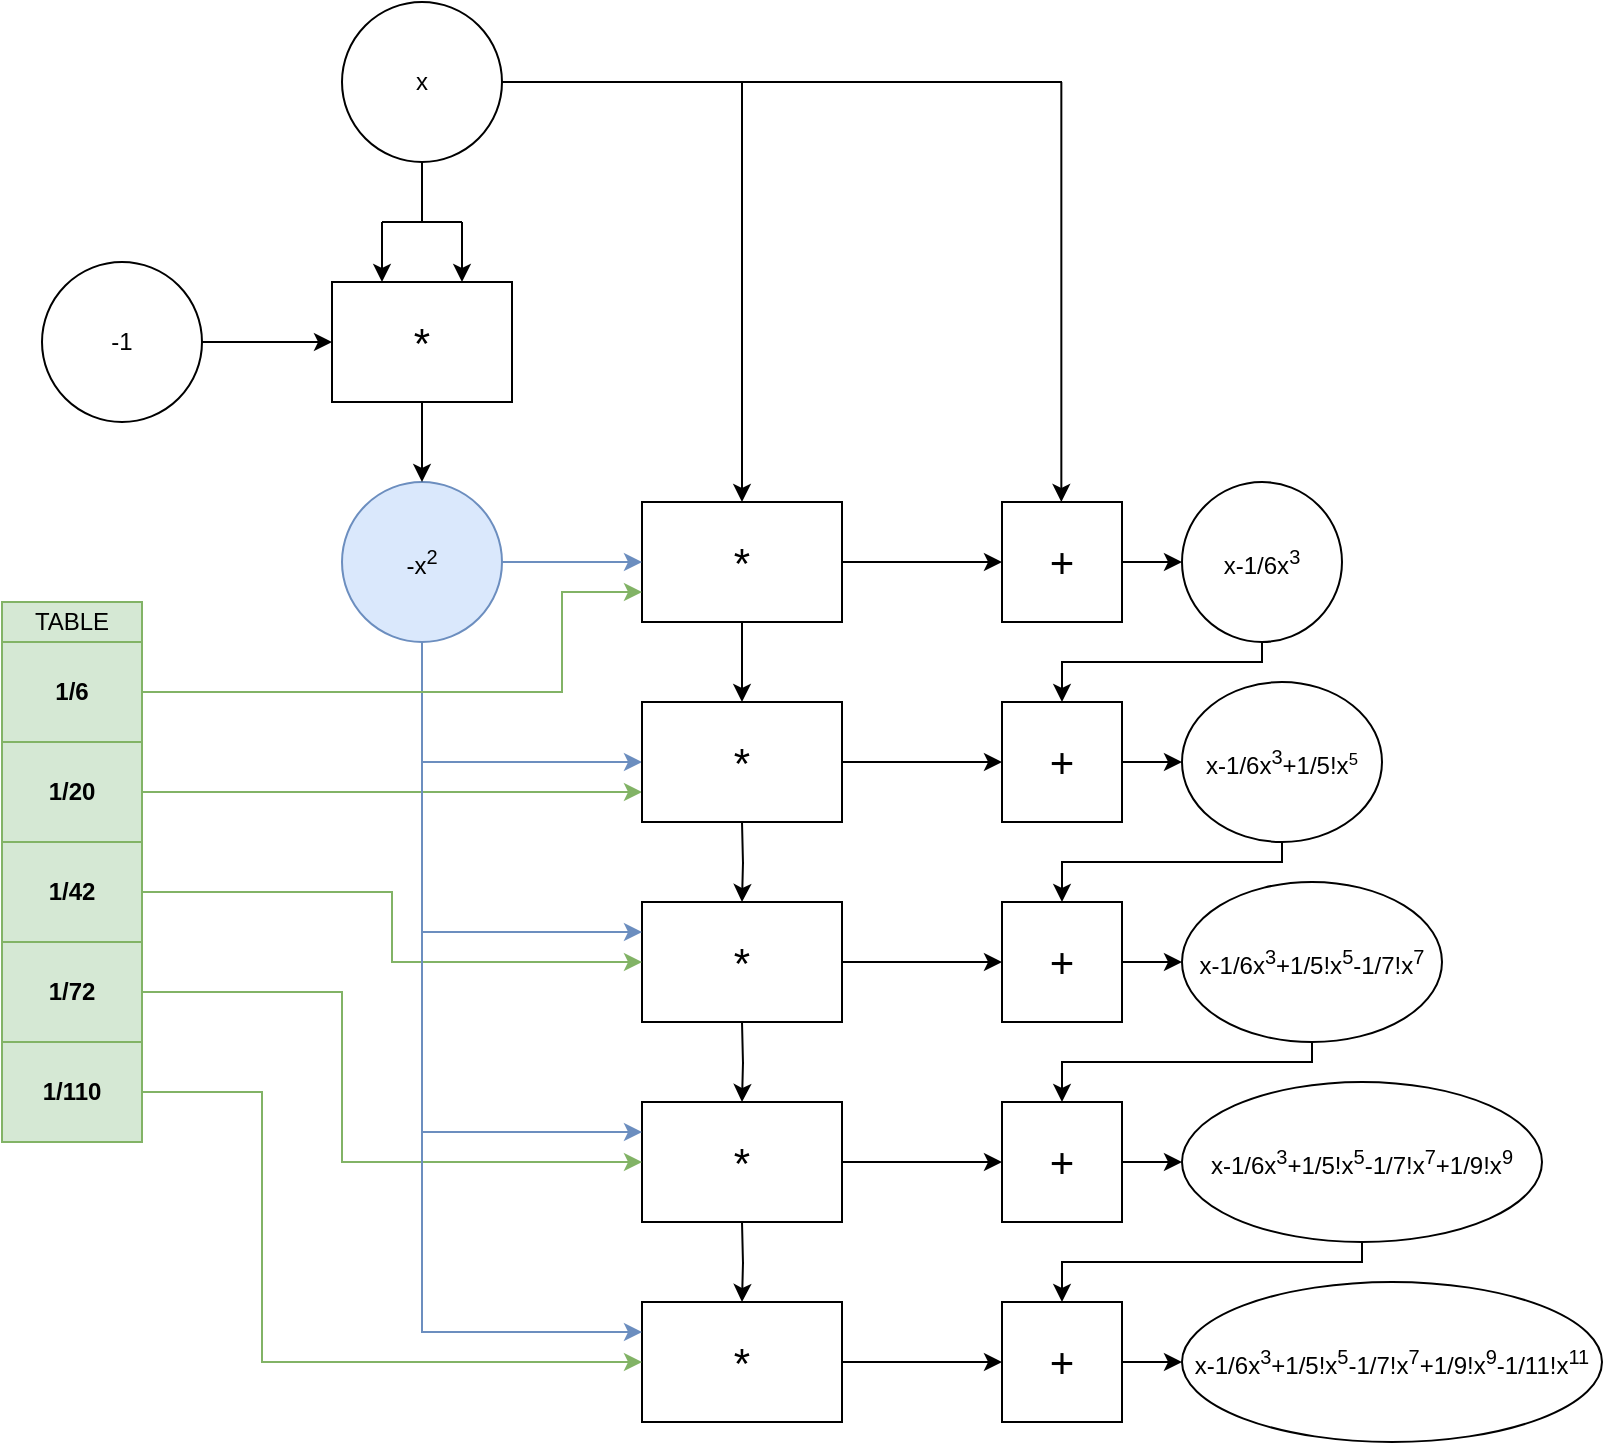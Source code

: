 <mxfile version="24.4.14" type="google" pages="3">
  <diagram name="Strona-1" id="ZncnljDdlJAdkwzrxcJS">
    <mxGraphModel dx="1275" dy="791" grid="1" gridSize="10" guides="1" tooltips="1" connect="1" arrows="1" fold="1" page="1" pageScale="1" pageWidth="827" pageHeight="1169" math="0" shadow="0">
      <root>
        <mxCell id="0" />
        <mxCell id="1" parent="0" />
        <mxCell id="XFhBDgsjlJ3NO26xmX1q-1" value="x" style="ellipse;whiteSpace=wrap;html=1;aspect=fixed;" vertex="1" parent="1">
          <mxGeometry x="200" y="80" width="80" height="80" as="geometry" />
        </mxCell>
        <mxCell id="XFhBDgsjlJ3NO26xmX1q-2" value="&lt;font style=&quot;font-size: 21px;&quot;&gt;*&lt;/font&gt;" style="rounded=0;whiteSpace=wrap;html=1;" vertex="1" parent="1">
          <mxGeometry x="195" y="220" width="90" height="60" as="geometry" />
        </mxCell>
        <mxCell id="XFhBDgsjlJ3NO26xmX1q-3" value="" style="endArrow=none;html=1;rounded=0;" edge="1" parent="1">
          <mxGeometry width="50" height="50" relative="1" as="geometry">
            <mxPoint x="240" y="190" as="sourcePoint" />
            <mxPoint x="240" y="160" as="targetPoint" />
          </mxGeometry>
        </mxCell>
        <mxCell id="XFhBDgsjlJ3NO26xmX1q-4" value="" style="endArrow=none;html=1;rounded=0;" edge="1" parent="1">
          <mxGeometry width="50" height="50" relative="1" as="geometry">
            <mxPoint x="220" y="190" as="sourcePoint" />
            <mxPoint x="260" y="190" as="targetPoint" />
          </mxGeometry>
        </mxCell>
        <mxCell id="XFhBDgsjlJ3NO26xmX1q-11" value="-x&lt;sup&gt;2&lt;/sup&gt;" style="ellipse;whiteSpace=wrap;html=1;aspect=fixed;fillColor=#dae8fc;strokeColor=#6c8ebf;" vertex="1" parent="1">
          <mxGeometry x="200" y="320" width="80" height="80" as="geometry" />
        </mxCell>
        <mxCell id="XFhBDgsjlJ3NO26xmX1q-12" value="-1" style="ellipse;whiteSpace=wrap;html=1;aspect=fixed;" vertex="1" parent="1">
          <mxGeometry x="50" y="210" width="80" height="80" as="geometry" />
        </mxCell>
        <mxCell id="XFhBDgsjlJ3NO26xmX1q-14" value="" style="endArrow=none;html=1;rounded=0;" edge="1" parent="1">
          <mxGeometry width="50" height="50" relative="1" as="geometry">
            <mxPoint x="280" y="120" as="sourcePoint" />
            <mxPoint x="400" y="120" as="targetPoint" />
          </mxGeometry>
        </mxCell>
        <mxCell id="XFhBDgsjlJ3NO26xmX1q-44" value="" style="edgeStyle=orthogonalEdgeStyle;rounded=0;orthogonalLoop=1;jettySize=auto;html=1;" edge="1" parent="1" source="XFhBDgsjlJ3NO26xmX1q-16">
          <mxGeometry relative="1" as="geometry">
            <mxPoint x="400" y="430" as="targetPoint" />
          </mxGeometry>
        </mxCell>
        <mxCell id="XFhBDgsjlJ3NO26xmX1q-16" value="&lt;font style=&quot;font-size: 21px;&quot;&gt;*&lt;/font&gt;" style="rounded=0;whiteSpace=wrap;html=1;" vertex="1" parent="1">
          <mxGeometry x="350" y="330" width="100" height="60" as="geometry" />
        </mxCell>
        <mxCell id="XFhBDgsjlJ3NO26xmX1q-19" value="&lt;font style=&quot;font-size: 21px;&quot;&gt;+&lt;/font&gt;" style="rounded=0;whiteSpace=wrap;html=1;" vertex="1" parent="1">
          <mxGeometry x="530" y="330" width="60" height="60" as="geometry" />
        </mxCell>
        <mxCell id="XFhBDgsjlJ3NO26xmX1q-21" value="" style="endArrow=none;html=1;rounded=0;" edge="1" parent="1">
          <mxGeometry width="50" height="50" relative="1" as="geometry">
            <mxPoint x="400" y="120" as="sourcePoint" />
            <mxPoint x="560" y="120" as="targetPoint" />
          </mxGeometry>
        </mxCell>
        <mxCell id="XFhBDgsjlJ3NO26xmX1q-42" value="" style="edgeStyle=orthogonalEdgeStyle;rounded=0;orthogonalLoop=1;jettySize=auto;html=1;" edge="1" parent="1" source="XFhBDgsjlJ3NO26xmX1q-23" target="XFhBDgsjlJ3NO26xmX1q-40">
          <mxGeometry relative="1" as="geometry">
            <Array as="points">
              <mxPoint x="660" y="410" />
              <mxPoint x="560" y="410" />
            </Array>
          </mxGeometry>
        </mxCell>
        <mxCell id="XFhBDgsjlJ3NO26xmX1q-23" value="x-1/6x&lt;sup&gt;3&lt;/sup&gt;" style="ellipse;whiteSpace=wrap;html=1;aspect=fixed;" vertex="1" parent="1">
          <mxGeometry x="620" y="320" width="80" height="80" as="geometry" />
        </mxCell>
        <mxCell id="XFhBDgsjlJ3NO26xmX1q-26" value="" style="endArrow=classic;html=1;rounded=0;exitX=1;exitY=0.5;exitDx=0;exitDy=0;entryX=0;entryY=0.5;entryDx=0;entryDy=0;" edge="1" parent="1" source="XFhBDgsjlJ3NO26xmX1q-19" target="XFhBDgsjlJ3NO26xmX1q-23">
          <mxGeometry width="50" height="50" relative="1" as="geometry">
            <mxPoint x="620" y="560" as="sourcePoint" />
            <mxPoint x="670" y="510" as="targetPoint" />
          </mxGeometry>
        </mxCell>
        <mxCell id="XFhBDgsjlJ3NO26xmX1q-28" value="" style="endArrow=classic;html=1;rounded=0;exitX=1;exitY=0.5;exitDx=0;exitDy=0;entryX=0;entryY=0.5;entryDx=0;entryDy=0;" edge="1" parent="1" source="XFhBDgsjlJ3NO26xmX1q-16" target="XFhBDgsjlJ3NO26xmX1q-19">
          <mxGeometry width="50" height="50" relative="1" as="geometry">
            <mxPoint x="460" y="370" as="sourcePoint" />
            <mxPoint x="490" y="370" as="targetPoint" />
          </mxGeometry>
        </mxCell>
        <mxCell id="XFhBDgsjlJ3NO26xmX1q-29" value="" style="endArrow=classic;html=1;rounded=0;exitX=1;exitY=0.5;exitDx=0;exitDy=0;entryX=0;entryY=0.5;entryDx=0;entryDy=0;fillColor=#dae8fc;strokeColor=#6c8ebf;" edge="1" parent="1" source="XFhBDgsjlJ3NO26xmX1q-11" target="XFhBDgsjlJ3NO26xmX1q-16">
          <mxGeometry width="50" height="50" relative="1" as="geometry">
            <mxPoint x="270" y="400" as="sourcePoint" />
            <mxPoint x="350" y="400" as="targetPoint" />
          </mxGeometry>
        </mxCell>
        <mxCell id="XFhBDgsjlJ3NO26xmX1q-30" value="" style="endArrow=classic;html=1;rounded=0;exitX=0.5;exitY=1;exitDx=0;exitDy=0;entryX=0.5;entryY=0;entryDx=0;entryDy=0;" edge="1" parent="1" source="XFhBDgsjlJ3NO26xmX1q-2" target="XFhBDgsjlJ3NO26xmX1q-11">
          <mxGeometry width="50" height="50" relative="1" as="geometry">
            <mxPoint x="470" y="380" as="sourcePoint" />
            <mxPoint x="550" y="380" as="targetPoint" />
          </mxGeometry>
        </mxCell>
        <mxCell id="XFhBDgsjlJ3NO26xmX1q-31" value="" style="endArrow=classic;html=1;rounded=0;exitX=1;exitY=0.5;exitDx=0;exitDy=0;entryX=0;entryY=0.5;entryDx=0;entryDy=0;" edge="1" parent="1" source="XFhBDgsjlJ3NO26xmX1q-12" target="XFhBDgsjlJ3NO26xmX1q-2">
          <mxGeometry width="50" height="50" relative="1" as="geometry">
            <mxPoint x="130" y="310" as="sourcePoint" />
            <mxPoint x="190" y="310.33" as="targetPoint" />
          </mxGeometry>
        </mxCell>
        <mxCell id="XFhBDgsjlJ3NO26xmX1q-34" value="" style="endArrow=classic;html=1;rounded=0;entryX=0.5;entryY=0;entryDx=0;entryDy=0;" edge="1" parent="1" target="XFhBDgsjlJ3NO26xmX1q-16">
          <mxGeometry width="50" height="50" relative="1" as="geometry">
            <mxPoint x="400" y="120" as="sourcePoint" />
            <mxPoint x="440" y="210" as="targetPoint" />
          </mxGeometry>
        </mxCell>
        <mxCell id="XFhBDgsjlJ3NO26xmX1q-35" value="" style="endArrow=classic;html=1;rounded=0;entryX=0.5;entryY=0;entryDx=0;entryDy=0;" edge="1" parent="1">
          <mxGeometry width="50" height="50" relative="1" as="geometry">
            <mxPoint x="559.67" y="120" as="sourcePoint" />
            <mxPoint x="559.67" y="330" as="targetPoint" />
          </mxGeometry>
        </mxCell>
        <mxCell id="XFhBDgsjlJ3NO26xmX1q-38" value="" style="endArrow=classic;html=1;rounded=0;entryX=0.75;entryY=0;entryDx=0;entryDy=0;" edge="1" parent="1">
          <mxGeometry width="50" height="50" relative="1" as="geometry">
            <mxPoint x="220" y="190" as="sourcePoint" />
            <mxPoint x="220" y="220" as="targetPoint" />
          </mxGeometry>
        </mxCell>
        <mxCell id="XFhBDgsjlJ3NO26xmX1q-39" value="" style="endArrow=classic;html=1;rounded=0;entryX=0.75;entryY=0;entryDx=0;entryDy=0;" edge="1" parent="1">
          <mxGeometry width="50" height="50" relative="1" as="geometry">
            <mxPoint x="260" y="190" as="sourcePoint" />
            <mxPoint x="260" y="220" as="targetPoint" />
          </mxGeometry>
        </mxCell>
        <mxCell id="XFhBDgsjlJ3NO26xmX1q-51" value="" style="edgeStyle=orthogonalEdgeStyle;rounded=0;orthogonalLoop=1;jettySize=auto;html=1;" edge="1" parent="1" source="XFhBDgsjlJ3NO26xmX1q-40" target="XFhBDgsjlJ3NO26xmX1q-50">
          <mxGeometry relative="1" as="geometry" />
        </mxCell>
        <mxCell id="XFhBDgsjlJ3NO26xmX1q-40" value="&lt;font style=&quot;font-size: 21px;&quot;&gt;+&lt;/font&gt;" style="rounded=0;whiteSpace=wrap;html=1;" vertex="1" parent="1">
          <mxGeometry x="530" y="430" width="60" height="60" as="geometry" />
        </mxCell>
        <mxCell id="XFhBDgsjlJ3NO26xmX1q-46" value="" style="endArrow=classic;html=1;rounded=0;entryX=0;entryY=0.5;entryDx=0;entryDy=0;exitX=0.5;exitY=1;exitDx=0;exitDy=0;fillColor=#dae8fc;strokeColor=#6c8ebf;" edge="1" parent="1" source="XFhBDgsjlJ3NO26xmX1q-11">
          <mxGeometry width="50" height="50" relative="1" as="geometry">
            <mxPoint x="190" y="460" as="sourcePoint" />
            <mxPoint x="350" y="460" as="targetPoint" />
            <Array as="points">
              <mxPoint x="240" y="460" />
            </Array>
          </mxGeometry>
        </mxCell>
        <mxCell id="XFhBDgsjlJ3NO26xmX1q-47" value="" style="endArrow=classic;html=1;rounded=0;entryX=0;entryY=0.75;entryDx=0;entryDy=0;fillColor=#d5e8d4;strokeColor=#82b366;exitX=1;exitY=0.5;exitDx=0;exitDy=0;" edge="1" parent="1" source="XFhBDgsjlJ3NO26xmX1q-88">
          <mxGeometry width="50" height="50" relative="1" as="geometry">
            <mxPoint x="100" y="475" as="sourcePoint" />
            <mxPoint x="350" y="475" as="targetPoint" />
          </mxGeometry>
        </mxCell>
        <mxCell id="XFhBDgsjlJ3NO26xmX1q-49" value="" style="edgeStyle=orthogonalEdgeStyle;rounded=0;orthogonalLoop=1;jettySize=auto;html=1;" edge="1" parent="1" source="XFhBDgsjlJ3NO26xmX1q-48" target="XFhBDgsjlJ3NO26xmX1q-40">
          <mxGeometry relative="1" as="geometry" />
        </mxCell>
        <mxCell id="XFhBDgsjlJ3NO26xmX1q-48" value="&lt;font style=&quot;font-size: 21px;&quot;&gt;*&lt;/font&gt;" style="rounded=0;whiteSpace=wrap;html=1;" vertex="1" parent="1">
          <mxGeometry x="350" y="430" width="100" height="60" as="geometry" />
        </mxCell>
        <mxCell id="XFhBDgsjlJ3NO26xmX1q-50" value="x-1/6x&lt;sup&gt;3&lt;/sup&gt;+1/5!x&lt;span style=&quot;font-size: 10px;&quot;&gt;&lt;sup&gt;5&lt;/sup&gt;&lt;/span&gt;" style="ellipse;whiteSpace=wrap;html=1;rounded=0;" vertex="1" parent="1">
          <mxGeometry x="620" y="420" width="100" height="80" as="geometry" />
        </mxCell>
        <mxCell id="XFhBDgsjlJ3NO26xmX1q-52" value="" style="edgeStyle=orthogonalEdgeStyle;rounded=0;orthogonalLoop=1;jettySize=auto;html=1;" edge="1" parent="1">
          <mxGeometry relative="1" as="geometry">
            <mxPoint x="400" y="490" as="sourcePoint" />
            <mxPoint x="400" y="530" as="targetPoint" />
          </mxGeometry>
        </mxCell>
        <mxCell id="XFhBDgsjlJ3NO26xmX1q-53" value="" style="edgeStyle=orthogonalEdgeStyle;rounded=0;orthogonalLoop=1;jettySize=auto;html=1;exitX=0.5;exitY=1;exitDx=0;exitDy=0;" edge="1" parent="1" target="XFhBDgsjlJ3NO26xmX1q-55" source="XFhBDgsjlJ3NO26xmX1q-50">
          <mxGeometry relative="1" as="geometry">
            <mxPoint x="660" y="500" as="sourcePoint" />
            <Array as="points">
              <mxPoint x="670" y="510" />
              <mxPoint x="560" y="510" />
            </Array>
          </mxGeometry>
        </mxCell>
        <mxCell id="XFhBDgsjlJ3NO26xmX1q-54" value="" style="edgeStyle=orthogonalEdgeStyle;rounded=0;orthogonalLoop=1;jettySize=auto;html=1;" edge="1" parent="1" source="XFhBDgsjlJ3NO26xmX1q-55" target="XFhBDgsjlJ3NO26xmX1q-58">
          <mxGeometry relative="1" as="geometry" />
        </mxCell>
        <mxCell id="XFhBDgsjlJ3NO26xmX1q-55" value="&lt;font style=&quot;font-size: 21px;&quot;&gt;+&lt;/font&gt;" style="rounded=0;whiteSpace=wrap;html=1;" vertex="1" parent="1">
          <mxGeometry x="530" y="530" width="60" height="60" as="geometry" />
        </mxCell>
        <mxCell id="XFhBDgsjlJ3NO26xmX1q-56" value="" style="edgeStyle=orthogonalEdgeStyle;rounded=0;orthogonalLoop=1;jettySize=auto;html=1;" edge="1" parent="1" source="XFhBDgsjlJ3NO26xmX1q-57" target="XFhBDgsjlJ3NO26xmX1q-55">
          <mxGeometry relative="1" as="geometry" />
        </mxCell>
        <mxCell id="XFhBDgsjlJ3NO26xmX1q-57" value="&lt;font style=&quot;font-size: 21px;&quot;&gt;*&lt;/font&gt;" style="rounded=0;whiteSpace=wrap;html=1;" vertex="1" parent="1">
          <mxGeometry x="350" y="530" width="100" height="60" as="geometry" />
        </mxCell>
        <mxCell id="XFhBDgsjlJ3NO26xmX1q-58" value="x-1/6x&lt;sup&gt;3&lt;/sup&gt;+1/5!x&lt;sup&gt;5&lt;/sup&gt;-1/7!x&lt;sup&gt;7&lt;/sup&gt;" style="ellipse;whiteSpace=wrap;html=1;rounded=0;" vertex="1" parent="1">
          <mxGeometry x="620" y="520" width="130" height="80" as="geometry" />
        </mxCell>
        <mxCell id="XFhBDgsjlJ3NO26xmX1q-59" value="" style="edgeStyle=orthogonalEdgeStyle;rounded=0;orthogonalLoop=1;jettySize=auto;html=1;" edge="1" parent="1">
          <mxGeometry relative="1" as="geometry">
            <mxPoint x="400" y="590" as="sourcePoint" />
            <mxPoint x="400" y="630" as="targetPoint" />
          </mxGeometry>
        </mxCell>
        <mxCell id="XFhBDgsjlJ3NO26xmX1q-60" value="" style="edgeStyle=orthogonalEdgeStyle;rounded=0;orthogonalLoop=1;jettySize=auto;html=1;exitX=0.5;exitY=1;exitDx=0;exitDy=0;" edge="1" parent="1" target="XFhBDgsjlJ3NO26xmX1q-62" source="XFhBDgsjlJ3NO26xmX1q-58">
          <mxGeometry relative="1" as="geometry">
            <mxPoint x="660" y="600" as="sourcePoint" />
            <Array as="points">
              <mxPoint x="685" y="610" />
              <mxPoint x="560" y="610" />
            </Array>
          </mxGeometry>
        </mxCell>
        <mxCell id="XFhBDgsjlJ3NO26xmX1q-61" value="" style="edgeStyle=orthogonalEdgeStyle;rounded=0;orthogonalLoop=1;jettySize=auto;html=1;" edge="1" parent="1" source="XFhBDgsjlJ3NO26xmX1q-62" target="XFhBDgsjlJ3NO26xmX1q-65">
          <mxGeometry relative="1" as="geometry" />
        </mxCell>
        <mxCell id="XFhBDgsjlJ3NO26xmX1q-62" value="&lt;font style=&quot;font-size: 21px;&quot;&gt;+&lt;/font&gt;" style="rounded=0;whiteSpace=wrap;html=1;" vertex="1" parent="1">
          <mxGeometry x="530" y="630" width="60" height="60" as="geometry" />
        </mxCell>
        <mxCell id="XFhBDgsjlJ3NO26xmX1q-63" value="" style="edgeStyle=orthogonalEdgeStyle;rounded=0;orthogonalLoop=1;jettySize=auto;html=1;" edge="1" parent="1" source="XFhBDgsjlJ3NO26xmX1q-64" target="XFhBDgsjlJ3NO26xmX1q-62">
          <mxGeometry relative="1" as="geometry" />
        </mxCell>
        <mxCell id="XFhBDgsjlJ3NO26xmX1q-64" value="&lt;font style=&quot;font-size: 21px;&quot;&gt;*&lt;/font&gt;" style="rounded=0;whiteSpace=wrap;html=1;" vertex="1" parent="1">
          <mxGeometry x="350" y="630" width="100" height="60" as="geometry" />
        </mxCell>
        <mxCell id="XFhBDgsjlJ3NO26xmX1q-65" value="x-1/6x&lt;sup&gt;3&lt;/sup&gt;+1/5!x&lt;sup&gt;5&lt;/sup&gt;-1/7!x&lt;sup&gt;7&lt;/sup&gt;+1/9!x&lt;sup&gt;9&lt;/sup&gt;" style="ellipse;whiteSpace=wrap;html=1;rounded=0;" vertex="1" parent="1">
          <mxGeometry x="620" y="620" width="180" height="80" as="geometry" />
        </mxCell>
        <mxCell id="XFhBDgsjlJ3NO26xmX1q-71" value="&lt;b&gt;1/72&lt;/b&gt;" style="rounded=0;whiteSpace=wrap;html=1;fillColor=#d5e8d4;strokeColor=#82b366;" vertex="1" parent="1">
          <mxGeometry x="30" y="550" width="70" height="50" as="geometry" />
        </mxCell>
        <mxCell id="XFhBDgsjlJ3NO26xmX1q-72" value="" style="endArrow=classic;html=1;rounded=0;exitX=1;exitY=0.5;exitDx=0;exitDy=0;entryX=0;entryY=0.5;entryDx=0;entryDy=0;edgeStyle=orthogonalEdgeStyle;fillColor=#d5e8d4;strokeColor=#82b366;" edge="1" parent="1" source="XFhBDgsjlJ3NO26xmX1q-87" target="XFhBDgsjlJ3NO26xmX1q-57">
          <mxGeometry width="50" height="50" relative="1" as="geometry">
            <mxPoint x="100" y="529.2" as="sourcePoint" />
            <mxPoint x="350" y="529.2" as="targetPoint" />
          </mxGeometry>
        </mxCell>
        <mxCell id="XFhBDgsjlJ3NO26xmX1q-73" value="" style="endArrow=classic;html=1;rounded=0;exitX=1;exitY=0.5;exitDx=0;exitDy=0;entryX=0;entryY=0.5;entryDx=0;entryDy=0;edgeStyle=orthogonalEdgeStyle;fillColor=#d5e8d4;strokeColor=#82b366;" edge="1" parent="1" source="XFhBDgsjlJ3NO26xmX1q-71" target="XFhBDgsjlJ3NO26xmX1q-64">
          <mxGeometry width="50" height="50" relative="1" as="geometry">
            <mxPoint x="110" y="539.2" as="sourcePoint" />
            <mxPoint x="360" y="570" as="targetPoint" />
            <Array as="points">
              <mxPoint x="200" y="575" />
              <mxPoint x="200" y="660" />
            </Array>
          </mxGeometry>
        </mxCell>
        <mxCell id="XFhBDgsjlJ3NO26xmX1q-74" value="" style="endArrow=classic;html=1;rounded=0;entryX=0;entryY=0.25;entryDx=0;entryDy=0;fillColor=#dae8fc;strokeColor=#6c8ebf;" edge="1" parent="1" target="XFhBDgsjlJ3NO26xmX1q-57">
          <mxGeometry width="50" height="50" relative="1" as="geometry">
            <mxPoint x="240" y="460" as="sourcePoint" />
            <mxPoint x="350" y="520" as="targetPoint" />
            <Array as="points">
              <mxPoint x="240" y="545" />
            </Array>
          </mxGeometry>
        </mxCell>
        <mxCell id="XFhBDgsjlJ3NO26xmX1q-75" value="" style="endArrow=classic;html=1;rounded=0;entryX=0;entryY=0.25;entryDx=0;entryDy=0;fillColor=#dae8fc;strokeColor=#6c8ebf;" edge="1" parent="1" target="XFhBDgsjlJ3NO26xmX1q-64">
          <mxGeometry width="50" height="50" relative="1" as="geometry">
            <mxPoint x="240" y="540" as="sourcePoint" />
            <mxPoint x="350" y="635" as="targetPoint" />
            <Array as="points">
              <mxPoint x="240" y="645" />
            </Array>
          </mxGeometry>
        </mxCell>
        <mxCell id="XFhBDgsjlJ3NO26xmX1q-77" value="" style="edgeStyle=orthogonalEdgeStyle;rounded=0;orthogonalLoop=1;jettySize=auto;html=1;" edge="1" parent="1">
          <mxGeometry relative="1" as="geometry">
            <mxPoint x="400" y="690" as="sourcePoint" />
            <mxPoint x="400" y="730" as="targetPoint" />
          </mxGeometry>
        </mxCell>
        <mxCell id="XFhBDgsjlJ3NO26xmX1q-78" value="" style="edgeStyle=orthogonalEdgeStyle;rounded=0;orthogonalLoop=1;jettySize=auto;html=1;exitX=0.5;exitY=1;exitDx=0;exitDy=0;" edge="1" parent="1" target="XFhBDgsjlJ3NO26xmX1q-80" source="XFhBDgsjlJ3NO26xmX1q-65">
          <mxGeometry relative="1" as="geometry">
            <mxPoint x="685" y="700" as="sourcePoint" />
            <Array as="points">
              <mxPoint x="710" y="710" />
              <mxPoint x="560" y="710" />
            </Array>
          </mxGeometry>
        </mxCell>
        <mxCell id="XFhBDgsjlJ3NO26xmX1q-79" value="" style="edgeStyle=orthogonalEdgeStyle;rounded=0;orthogonalLoop=1;jettySize=auto;html=1;" edge="1" parent="1" source="XFhBDgsjlJ3NO26xmX1q-80" target="XFhBDgsjlJ3NO26xmX1q-83">
          <mxGeometry relative="1" as="geometry" />
        </mxCell>
        <mxCell id="XFhBDgsjlJ3NO26xmX1q-80" value="&lt;font style=&quot;font-size: 21px;&quot;&gt;+&lt;/font&gt;" style="rounded=0;whiteSpace=wrap;html=1;" vertex="1" parent="1">
          <mxGeometry x="530" y="730" width="60" height="60" as="geometry" />
        </mxCell>
        <mxCell id="XFhBDgsjlJ3NO26xmX1q-81" value="" style="edgeStyle=orthogonalEdgeStyle;rounded=0;orthogonalLoop=1;jettySize=auto;html=1;" edge="1" parent="1" source="XFhBDgsjlJ3NO26xmX1q-82" target="XFhBDgsjlJ3NO26xmX1q-80">
          <mxGeometry relative="1" as="geometry" />
        </mxCell>
        <mxCell id="XFhBDgsjlJ3NO26xmX1q-82" value="&lt;font style=&quot;font-size: 21px;&quot;&gt;*&lt;/font&gt;" style="rounded=0;whiteSpace=wrap;html=1;" vertex="1" parent="1">
          <mxGeometry x="350" y="730" width="100" height="60" as="geometry" />
        </mxCell>
        <mxCell id="XFhBDgsjlJ3NO26xmX1q-83" value="x-1/6x&lt;sup&gt;3&lt;/sup&gt;+1/5!x&lt;sup&gt;5&lt;/sup&gt;-1/7!x&lt;sup&gt;7&lt;/sup&gt;+1/9!x&lt;sup&gt;9&lt;/sup&gt;-1/11!x&lt;sup&gt;11&lt;/sup&gt;" style="ellipse;whiteSpace=wrap;html=1;rounded=0;" vertex="1" parent="1">
          <mxGeometry x="620" y="720" width="210" height="80" as="geometry" />
        </mxCell>
        <mxCell id="XFhBDgsjlJ3NO26xmX1q-84" value="&lt;b&gt;1/110&lt;/b&gt;" style="rounded=0;whiteSpace=wrap;html=1;fillColor=#d5e8d4;strokeColor=#82b366;" vertex="1" parent="1">
          <mxGeometry x="30" y="600" width="70" height="50" as="geometry" />
        </mxCell>
        <mxCell id="XFhBDgsjlJ3NO26xmX1q-85" value="" style="endArrow=classic;html=1;rounded=0;exitX=1;exitY=0.5;exitDx=0;exitDy=0;entryX=0;entryY=0.5;entryDx=0;entryDy=0;edgeStyle=orthogonalEdgeStyle;fillColor=#d5e8d4;strokeColor=#82b366;" edge="1" parent="1" source="XFhBDgsjlJ3NO26xmX1q-84" target="XFhBDgsjlJ3NO26xmX1q-82">
          <mxGeometry width="50" height="50" relative="1" as="geometry">
            <mxPoint x="80" y="700" as="sourcePoint" />
            <mxPoint x="330" y="785" as="targetPoint" />
            <Array as="points">
              <mxPoint x="160" y="625" />
              <mxPoint x="160" y="760" />
            </Array>
          </mxGeometry>
        </mxCell>
        <mxCell id="XFhBDgsjlJ3NO26xmX1q-86" value="" style="endArrow=classic;html=1;rounded=0;entryX=0;entryY=0.25;entryDx=0;entryDy=0;fillColor=#dae8fc;strokeColor=#6c8ebf;" edge="1" parent="1">
          <mxGeometry width="50" height="50" relative="1" as="geometry">
            <mxPoint x="240" y="640" as="sourcePoint" />
            <mxPoint x="350" y="745" as="targetPoint" />
            <Array as="points">
              <mxPoint x="240" y="745" />
            </Array>
          </mxGeometry>
        </mxCell>
        <mxCell id="XFhBDgsjlJ3NO26xmX1q-87" value="&lt;b&gt;1/42&lt;/b&gt;" style="rounded=0;whiteSpace=wrap;html=1;fillColor=#d5e8d4;strokeColor=#82b366;" vertex="1" parent="1">
          <mxGeometry x="30" y="500" width="70" height="50" as="geometry" />
        </mxCell>
        <mxCell id="XFhBDgsjlJ3NO26xmX1q-88" value="&lt;b&gt;1/20&lt;/b&gt;" style="rounded=0;whiteSpace=wrap;html=1;fillColor=#d5e8d4;strokeColor=#82b366;" vertex="1" parent="1">
          <mxGeometry x="30" y="450" width="70" height="50" as="geometry" />
        </mxCell>
        <mxCell id="XFhBDgsjlJ3NO26xmX1q-89" value="&lt;b&gt;1/6&lt;/b&gt;" style="rounded=0;whiteSpace=wrap;html=1;fillColor=#d5e8d4;strokeColor=#82b366;" vertex="1" parent="1">
          <mxGeometry x="30" y="400" width="70" height="50" as="geometry" />
        </mxCell>
        <mxCell id="XFhBDgsjlJ3NO26xmX1q-90" value="" style="endArrow=classic;html=1;rounded=0;entryX=0;entryY=0.75;entryDx=0;entryDy=0;fillColor=#d5e8d4;strokeColor=#82b366;exitX=1;exitY=0.5;exitDx=0;exitDy=0;edgeStyle=orthogonalEdgeStyle;" edge="1" parent="1" source="XFhBDgsjlJ3NO26xmX1q-89" target="XFhBDgsjlJ3NO26xmX1q-16">
          <mxGeometry width="50" height="50" relative="1" as="geometry">
            <mxPoint x="120" y="424.6" as="sourcePoint" />
            <mxPoint x="370" y="424.6" as="targetPoint" />
            <Array as="points">
              <mxPoint x="310" y="425" />
              <mxPoint x="310" y="375" />
            </Array>
          </mxGeometry>
        </mxCell>
        <mxCell id="XFhBDgsjlJ3NO26xmX1q-91" value="TABLE" style="rounded=0;whiteSpace=wrap;html=1;fillColor=#d5e8d4;strokeColor=#82b366;" vertex="1" parent="1">
          <mxGeometry x="30" y="380" width="70" height="20" as="geometry" />
        </mxCell>
      </root>
    </mxGraphModel>
  </diagram>
  <diagram id="z6B7qFMwOghTB3cU15gu" name="Strona-2">
    <mxGraphModel grid="1" page="1" gridSize="10" guides="1" tooltips="1" connect="1" arrows="1" fold="1" pageScale="1" pageWidth="827" pageHeight="1169" math="0" shadow="0">
      <root>
        <mxCell id="0" />
        <mxCell id="1" parent="0" />
        <mxCell id="XQO4Lxqtbmd36iCzMYWZ-1" value="" style="rounded=1;whiteSpace=wrap;html=1;align=left;verticalAlign=top;" vertex="1" parent="1">
          <mxGeometry x="150" y="-180" width="120" height="60" as="geometry" />
        </mxCell>
        <mxCell id="XQO4Lxqtbmd36iCzMYWZ-2" value="Input:&lt;div&gt;x_in&lt;/div&gt;&lt;div&gt;start_in&lt;/div&gt;&lt;div&gt;Output:&lt;/div&gt;&lt;div&gt;sin_out&lt;/div&gt;&lt;div&gt;ready_out&lt;/div&gt;" style="text;html=1;align=center;verticalAlign=middle;resizable=0;points=[];autosize=1;strokeColor=none;fillColor=none;" vertex="1" parent="1">
          <mxGeometry x="470" y="-150" width="80" height="100" as="geometry" />
        </mxCell>
        <mxCell id="jLubO5BmqUqJMRkTLZZa-6" value="" style="edgeStyle=orthogonalEdgeStyle;rounded=0;orthogonalLoop=1;jettySize=auto;html=1;" edge="1" parent="1" source="XQO4Lxqtbmd36iCzMYWZ-4" target="jLubO5BmqUqJMRkTLZZa-5">
          <mxGeometry relative="1" as="geometry" />
        </mxCell>
        <mxCell id="XQO4Lxqtbmd36iCzMYWZ-4" value="(start_in==1) ?" style="rhombus;whiteSpace=wrap;html=1;" vertex="1" parent="1">
          <mxGeometry x="165" y="-80" width="90" height="90" as="geometry" />
        </mxCell>
        <mxCell id="XQO4Lxqtbmd36iCzMYWZ-5" value="" style="endArrow=classic;html=1;rounded=0;exitX=0.5;exitY=1;exitDx=0;exitDy=0;entryX=0.5;entryY=0;entryDx=0;entryDy=0;" edge="1" parent="1" source="XQO4Lxqtbmd36iCzMYWZ-1" target="XQO4Lxqtbmd36iCzMYWZ-4">
          <mxGeometry width="50" height="50" relative="1" as="geometry">
            <mxPoint x="290" y="-20" as="sourcePoint" />
            <mxPoint x="340" y="-70" as="targetPoint" />
          </mxGeometry>
        </mxCell>
        <mxCell id="jLubO5BmqUqJMRkTLZZa-19" value="" style="edgeStyle=orthogonalEdgeStyle;rounded=0;orthogonalLoop=1;jettySize=auto;html=1;" edge="1" parent="1" source="jLubO5BmqUqJMRkTLZZa-5" target="jLubO5BmqUqJMRkTLZZa-18">
          <mxGeometry relative="1" as="geometry" />
        </mxCell>
        <mxCell id="jLubO5BmqUqJMRkTLZZa-5" value="&lt;div&gt;&lt;br&gt;&lt;/div&gt;&lt;div&gt;x_base=x_in&lt;/div&gt;&lt;div&gt;sin=0&lt;/div&gt;&lt;div&gt;ready_out=0&lt;/div&gt;" style="rounded=1;whiteSpace=wrap;html=1;align=center;verticalAlign=top;" vertex="1" parent="1">
          <mxGeometry x="140" y="40" width="140" height="80" as="geometry" />
        </mxCell>
        <mxCell id="jLubO5BmqUqJMRkTLZZa-7" value="" style="endArrow=classic;html=1;rounded=0;exitX=1;exitY=0.5;exitDx=0;exitDy=0;edgeStyle=orthogonalEdgeStyle;entryX=1;entryY=0.5;entryDx=0;entryDy=0;" edge="1" parent="1" source="XQO4Lxqtbmd36iCzMYWZ-4" target="XQO4Lxqtbmd36iCzMYWZ-1">
          <mxGeometry width="50" height="50" relative="1" as="geometry">
            <mxPoint x="280" y="-37" as="sourcePoint" />
            <mxPoint x="330" y="-87" as="targetPoint" />
            <Array as="points">
              <mxPoint x="310" y="-35" />
              <mxPoint x="310" y="-150" />
            </Array>
          </mxGeometry>
        </mxCell>
        <mxCell id="jLubO5BmqUqJMRkTLZZa-9" value="false" style="edgeLabel;html=1;align=center;verticalAlign=middle;resizable=0;points=[];" vertex="1" connectable="0" parent="jLubO5BmqUqJMRkTLZZa-7">
          <mxGeometry x="-0.765" y="-2" relative="1" as="geometry">
            <mxPoint y="-17" as="offset" />
          </mxGeometry>
        </mxCell>
        <mxCell id="XQO4Lxqtbmd36iCzMYWZ-7" value="Variables:&lt;div&gt;&lt;br&gt;&lt;div&gt;sin&lt;/div&gt;&lt;div&gt;i - iteration&lt;/div&gt;&lt;div&gt;x_base&lt;/div&gt;&lt;div&gt;n_x_2&lt;/div&gt;&lt;div&gt;&lt;span style=&quot;background-color: initial;&quot;&gt;x_tmp&amp;nbsp;&lt;/span&gt;&lt;/div&gt;&lt;div&gt;i_table - table containing const&lt;/div&gt;&lt;div&gt;&lt;br&gt;&lt;/div&gt;&lt;/div&gt;" style="text;html=1;align=center;verticalAlign=middle;resizable=0;points=[];autosize=1;strokeColor=none;fillColor=none;" vertex="1" parent="1">
          <mxGeometry x="415" y="-20" width="190" height="140" as="geometry" />
        </mxCell>
        <mxCell id="jLubO5BmqUqJMRkTLZZa-10" value="true" style="text;html=1;align=center;verticalAlign=middle;resizable=0;points=[];autosize=1;strokeColor=none;fillColor=none;" vertex="1" parent="1">
          <mxGeometry x="210" width="40" height="30" as="geometry" />
        </mxCell>
        <mxCell id="jLubO5BmqUqJMRkTLZZa-11" value="S2" style="text;html=1;align=center;verticalAlign=middle;resizable=0;points=[];autosize=1;strokeColor=none;fillColor=none;" vertex="1" parent="1">
          <mxGeometry x="140" y="40" width="40" height="30" as="geometry" />
        </mxCell>
        <mxCell id="jLubO5BmqUqJMRkTLZZa-12" value="&lt;div&gt;&lt;br&gt;&lt;/div&gt;&lt;div&gt;&lt;br&gt;&lt;/div&gt;&lt;div&gt;sin = sin + i_table[i] * x_tmp&lt;br&gt;&lt;/div&gt;&lt;div&gt;x_tmp = x_tmp * n_x_2&lt;/div&gt;&lt;div&gt;&lt;span style=&quot;background-color: initial;&quot;&gt;i = i + 1&lt;/span&gt;&lt;br&gt;&lt;/div&gt;" style="rounded=1;whiteSpace=wrap;html=1;align=center;verticalAlign=top;" vertex="1" parent="1">
          <mxGeometry x="130" y="508" width="160" height="90" as="geometry" />
        </mxCell>
        <mxCell id="jLubO5BmqUqJMRkTLZZa-15" value="S1" style="text;html=1;align=center;verticalAlign=middle;resizable=0;points=[];autosize=1;strokeColor=none;fillColor=none;" vertex="1" parent="1">
          <mxGeometry x="150" y="-180" width="40" height="30" as="geometry" />
        </mxCell>
        <mxCell id="XztbxhhaW7gNw5rzOCJc-1" value="( i &amp;lt; 5 ) ?" style="rhombus;whiteSpace=wrap;html=1;" vertex="1" parent="1">
          <mxGeometry x="170" y="400" width="80" height="80" as="geometry" />
        </mxCell>
        <mxCell id="XztbxhhaW7gNw5rzOCJc-2" value="" style="rounded=1;whiteSpace=wrap;html=1;" vertex="1" parent="1">
          <mxGeometry x="140" y="340" width="140" height="40" as="geometry" />
        </mxCell>
        <mxCell id="XztbxhhaW7gNw5rzOCJc-5" value="" style="endArrow=classic;html=1;rounded=0;exitX=0.5;exitY=1;exitDx=0;exitDy=0;entryX=0.5;entryY=0;entryDx=0;entryDy=0;" edge="1" parent="1" source="XztbxhhaW7gNw5rzOCJc-2" target="XztbxhhaW7gNw5rzOCJc-1">
          <mxGeometry width="50" height="50" relative="1" as="geometry">
            <mxPoint x="220" y="328.5" as="sourcePoint" />
            <mxPoint x="220" y="360.5" as="targetPoint" />
            <Array as="points" />
          </mxGeometry>
        </mxCell>
        <mxCell id="XztbxhhaW7gNw5rzOCJc-7" value="" style="endArrow=classic;html=1;rounded=0;exitX=0.5;exitY=1;exitDx=0;exitDy=0;entryX=0.5;entryY=0;entryDx=0;entryDy=0;" edge="1" parent="1" source="XztbxhhaW7gNw5rzOCJc-1" target="jLubO5BmqUqJMRkTLZZa-12">
          <mxGeometry width="50" height="50" relative="1" as="geometry">
            <mxPoint x="370" y="558.5" as="sourcePoint" />
            <mxPoint x="420" y="508.5" as="targetPoint" />
          </mxGeometry>
        </mxCell>
        <mxCell id="XztbxhhaW7gNw5rzOCJc-8" value="" style="endArrow=classic;html=1;rounded=0;exitX=0.5;exitY=1;exitDx=0;exitDy=0;entryX=1;entryY=0.5;entryDx=0;entryDy=0;edgeStyle=orthogonalEdgeStyle;" edge="1" parent="1" source="jLubO5BmqUqJMRkTLZZa-12" target="XztbxhhaW7gNw5rzOCJc-2">
          <mxGeometry width="50" height="50" relative="1" as="geometry">
            <mxPoint x="350" y="570" as="sourcePoint" />
            <mxPoint x="400" y="520" as="targetPoint" />
            <Array as="points">
              <mxPoint x="210" y="620" />
              <mxPoint x="310" y="620" />
              <mxPoint x="310" y="360" />
            </Array>
          </mxGeometry>
        </mxCell>
        <mxCell id="jLubO5BmqUqJMRkTLZZa-27" value="" style="edgeStyle=orthogonalEdgeStyle;rounded=0;orthogonalLoop=1;jettySize=auto;html=1;" edge="1" parent="1" source="jLubO5BmqUqJMRkTLZZa-18" target="jLubO5BmqUqJMRkTLZZa-26">
          <mxGeometry relative="1" as="geometry" />
        </mxCell>
        <mxCell id="jLubO5BmqUqJMRkTLZZa-18" value="&lt;div&gt;&lt;br&gt;&lt;/div&gt;&lt;div&gt;n_x_2=-x_base*x_base&lt;/div&gt;&lt;div&gt;sin = x_base&lt;/div&gt;" style="whiteSpace=wrap;html=1;verticalAlign=top;rounded=1;" vertex="1" parent="1">
          <mxGeometry x="140" y="150" width="140" height="60" as="geometry" />
        </mxCell>
        <mxCell id="jLubO5BmqUqJMRkTLZZa-23" value="S3" style="text;html=1;align=center;verticalAlign=middle;resizable=0;points=[];autosize=1;strokeColor=none;fillColor=none;" vertex="1" parent="1">
          <mxGeometry x="140" y="150" width="40" height="30" as="geometry" />
        </mxCell>
        <mxCell id="jLubO5BmqUqJMRkTLZZa-28" value="" style="edgeStyle=orthogonalEdgeStyle;rounded=0;orthogonalLoop=1;jettySize=auto;html=1;" edge="1" parent="1" source="jLubO5BmqUqJMRkTLZZa-26" target="XztbxhhaW7gNw5rzOCJc-2">
          <mxGeometry relative="1" as="geometry" />
        </mxCell>
        <mxCell id="jLubO5BmqUqJMRkTLZZa-26" value="&lt;div&gt;&lt;br&gt;&lt;/div&gt;&lt;div&gt;i = 0&lt;/div&gt;&lt;div&gt;x_tmp = x_base * n_x_2&lt;/div&gt;" style="whiteSpace=wrap;html=1;verticalAlign=top;rounded=1;" vertex="1" parent="1">
          <mxGeometry x="140" y="250" width="140" height="60" as="geometry" />
        </mxCell>
        <mxCell id="jLubO5BmqUqJMRkTLZZa-29" value="S4" style="text;html=1;align=center;verticalAlign=middle;resizable=0;points=[];autosize=1;strokeColor=none;fillColor=none;" vertex="1" parent="1">
          <mxGeometry x="140" y="240" width="40" height="30" as="geometry" />
        </mxCell>
        <mxCell id="jLubO5BmqUqJMRkTLZZa-30" value="S5" style="text;html=1;align=center;verticalAlign=middle;resizable=0;points=[];autosize=1;strokeColor=none;fillColor=none;" vertex="1" parent="1">
          <mxGeometry x="140" y="340" width="40" height="30" as="geometry" />
        </mxCell>
        <mxCell id="jLubO5BmqUqJMRkTLZZa-31" value="S6" style="text;html=1;align=center;verticalAlign=middle;resizable=0;points=[];autosize=1;strokeColor=none;fillColor=none;" vertex="1" parent="1">
          <mxGeometry x="130" y="508" width="40" height="30" as="geometry" />
        </mxCell>
        <mxCell id="kfb9e4bHdwZEffZCiRUG-1" value="" style="endArrow=classic;html=1;rounded=0;exitX=0;exitY=0.5;exitDx=0;exitDy=0;entryX=0;entryY=0.5;entryDx=0;entryDy=0;edgeStyle=orthogonalEdgeStyle;" edge="1" parent="1" source="XztbxhhaW7gNw5rzOCJc-1" target="kfb9e4bHdwZEffZCiRUG-2">
          <mxGeometry width="50" height="50" relative="1" as="geometry">
            <mxPoint x="420" y="500" as="sourcePoint" />
            <mxPoint x="60" y="680" as="targetPoint" />
            <Array as="points">
              <mxPoint x="100" y="440" />
              <mxPoint x="100" y="675" />
            </Array>
          </mxGeometry>
        </mxCell>
        <mxCell id="kfb9e4bHdwZEffZCiRUG-9" value="" style="edgeStyle=orthogonalEdgeStyle;rounded=0;orthogonalLoop=1;jettySize=auto;html=1;" edge="1" parent="1" source="kfb9e4bHdwZEffZCiRUG-2" target="kfb9e4bHdwZEffZCiRUG-8">
          <mxGeometry relative="1" as="geometry" />
        </mxCell>
        <mxCell id="kfb9e4bHdwZEffZCiRUG-2" value="sin_out = sin&lt;div&gt;ready_out = 1&lt;/div&gt;" style="rounded=1;whiteSpace=wrap;html=1;" vertex="1" parent="1">
          <mxGeometry x="150" y="640" width="120" height="70" as="geometry" />
        </mxCell>
        <mxCell id="kfb9e4bHdwZEffZCiRUG-3" value="true" style="text;html=1;align=center;verticalAlign=middle;resizable=0;points=[];autosize=1;strokeColor=none;fillColor=none;" vertex="1" parent="1">
          <mxGeometry x="210" y="478" width="40" height="30" as="geometry" />
        </mxCell>
        <mxCell id="kfb9e4bHdwZEffZCiRUG-5" value="false" style="text;html=1;align=center;verticalAlign=middle;resizable=0;points=[];autosize=1;strokeColor=none;fillColor=none;" vertex="1" parent="1">
          <mxGeometry x="120" y="420" width="50" height="30" as="geometry" />
        </mxCell>
        <mxCell id="kfb9e4bHdwZEffZCiRUG-7" value="S7" style="text;html=1;align=center;verticalAlign=middle;resizable=0;points=[];autosize=1;strokeColor=none;fillColor=none;" vertex="1" parent="1">
          <mxGeometry x="150" y="640" width="40" height="30" as="geometry" />
        </mxCell>
        <mxCell id="kfb9e4bHdwZEffZCiRUG-13" value="" style="edgeStyle=orthogonalEdgeStyle;rounded=0;orthogonalLoop=1;jettySize=auto;html=1;" edge="1" parent="1" source="kfb9e4bHdwZEffZCiRUG-8" target="kfb9e4bHdwZEffZCiRUG-12">
          <mxGeometry relative="1" as="geometry" />
        </mxCell>
        <mxCell id="kfb9e4bHdwZEffZCiRUG-8" value="" style="rounded=1;whiteSpace=wrap;html=1;" vertex="1" parent="1">
          <mxGeometry x="150" y="750" width="120" height="30" as="geometry" />
        </mxCell>
        <mxCell id="kfb9e4bHdwZEffZCiRUG-12" value="(start_in == 0)?" style="rhombus;whiteSpace=wrap;html=1;" vertex="1" parent="1">
          <mxGeometry x="160" y="820" width="100" height="100" as="geometry" />
        </mxCell>
        <mxCell id="kfb9e4bHdwZEffZCiRUG-14" value="" style="endArrow=classic;html=1;rounded=0;exitX=1;exitY=0.5;exitDx=0;exitDy=0;entryX=1;entryY=0.5;entryDx=0;entryDy=0;edgeStyle=orthogonalEdgeStyle;" edge="1" parent="1" source="kfb9e4bHdwZEffZCiRUG-12" target="kfb9e4bHdwZEffZCiRUG-8">
          <mxGeometry width="50" height="50" relative="1" as="geometry">
            <mxPoint x="330" y="870" as="sourcePoint" />
            <mxPoint x="380" y="820" as="targetPoint" />
            <Array as="points">
              <mxPoint x="300" y="870" />
              <mxPoint x="300" y="765" />
            </Array>
          </mxGeometry>
        </mxCell>
        <mxCell id="kfb9e4bHdwZEffZCiRUG-15" value="" style="endArrow=classic;html=1;rounded=0;entryX=0;entryY=0.5;entryDx=0;entryDy=0;edgeStyle=orthogonalEdgeStyle;exitX=0.5;exitY=1;exitDx=0;exitDy=0;" edge="1" parent="1" source="kfb9e4bHdwZEffZCiRUG-12" target="XQO4Lxqtbmd36iCzMYWZ-1">
          <mxGeometry width="50" height="50" relative="1" as="geometry">
            <mxPoint x="250" y="970" as="sourcePoint" />
            <mxPoint x="280" y="795" as="targetPoint" />
            <Array as="points">
              <mxPoint x="210" y="940" />
              <mxPoint x="50" y="940" />
              <mxPoint x="50" y="-150" />
            </Array>
          </mxGeometry>
        </mxCell>
        <mxCell id="kfb9e4bHdwZEffZCiRUG-16" value="false" style="text;html=1;align=center;verticalAlign=middle;resizable=0;points=[];autosize=1;strokeColor=none;fillColor=none;" vertex="1" parent="1">
          <mxGeometry x="255" y="848" width="50" height="30" as="geometry" />
        </mxCell>
        <mxCell id="kfb9e4bHdwZEffZCiRUG-17" value="true" style="text;html=1;align=center;verticalAlign=middle;resizable=0;points=[];autosize=1;strokeColor=none;fillColor=none;" vertex="1" parent="1">
          <mxGeometry x="170" y="920" width="40" height="30" as="geometry" />
        </mxCell>
        <mxCell id="kfb9e4bHdwZEffZCiRUG-18" value="S8" style="text;html=1;align=center;verticalAlign=middle;resizable=0;points=[];autosize=1;strokeColor=none;fillColor=none;" vertex="1" parent="1">
          <mxGeometry x="150" y="750" width="40" height="30" as="geometry" />
        </mxCell>
      </root>
    </mxGraphModel>
  </diagram>
  <diagram id="tB3bkCknaJa67ftc20eD" name="Strona-3">
    <mxGraphModel dx="1511" dy="929" grid="1" gridSize="10" guides="1" tooltips="1" connect="1" arrows="1" fold="1" page="1" pageScale="1" pageWidth="827" pageHeight="1169" math="0" shadow="0">
      <root>
        <mxCell id="0" />
        <mxCell id="1" parent="0" />
        <mxCell id="t-TDyYpErqh7ZtnQdU_O-2" value="Uproszczony &lt;br&gt;Schemat działania nawiązywania&lt;br&gt;połączenia i komunikacji Wi-Fi&lt;br&gt;&lt;div&gt;&lt;br&gt;&lt;/div&gt;" style="text;html=1;align=center;verticalAlign=middle;resizable=0;points=[];autosize=1;strokeColor=none;fillColor=none;" vertex="1" parent="1">
          <mxGeometry x="45" y="60" width="200" height="70" as="geometry" />
        </mxCell>
        <mxCell id="t-TDyYpErqh7ZtnQdU_O-4" value="" style="ellipse;fillColor=strokeColor;html=1;" vertex="1" parent="1">
          <mxGeometry x="130" y="120" width="30" height="30" as="geometry" />
        </mxCell>
        <mxCell id="t-TDyYpErqh7ZtnQdU_O-7" value="" style="endArrow=open;html=1;rounded=0;align=center;verticalAlign=top;endFill=0;labelBackgroundColor=none;endSize=6;exitX=0.5;exitY=1;exitDx=0;exitDy=0;entryX=0.5;entryY=0;entryDx=0;entryDy=0;" edge="1" source="t-TDyYpErqh7ZtnQdU_O-4" parent="1" target="t-TDyYpErqh7ZtnQdU_O-8">
          <mxGeometry relative="1" as="geometry">
            <mxPoint x="145" y="130" as="targetPoint" />
          </mxGeometry>
        </mxCell>
        <mxCell id="t-TDyYpErqh7ZtnQdU_O-8" value="Initialize serial Communication" style="html=1;align=center;verticalAlign=top;rounded=1;absoluteArcSize=1;arcSize=10;dashed=0;whiteSpace=wrap;" vertex="1" parent="1">
          <mxGeometry x="75" y="180" width="140" height="40" as="geometry" />
        </mxCell>
        <mxCell id="t-TDyYpErqh7ZtnQdU_O-9" value="" style="html=1;verticalAlign=bottom;labelBackgroundColor=none;endArrow=block;endFill=1;rounded=0;exitX=0.5;exitY=1;exitDx=0;exitDy=0;" edge="1" parent="1" source="t-TDyYpErqh7ZtnQdU_O-8">
          <mxGeometry width="160" relative="1" as="geometry">
            <mxPoint x="130" y="250" as="sourcePoint" />
            <mxPoint x="145" y="249" as="targetPoint" />
          </mxGeometry>
        </mxCell>
        <mxCell id="t-TDyYpErqh7ZtnQdU_O-10" value="Connect to Wi-Fi&lt;br&gt;Print (Attempting to connect SSID)" style="rounded=1;arcSize=10;whiteSpace=wrap;html=1;align=center;" vertex="1" parent="1">
          <mxGeometry x="95" y="400" width="100" height="40" as="geometry" />
        </mxCell>
        <mxCell id="t-TDyYpErqh7ZtnQdU_O-18" value="Print &quot;Connected to Wi-Fi&quot;" style="html=1;align=center;verticalAlign=top;rounded=1;absoluteArcSize=1;arcSize=10;dashed=0;whiteSpace=wrap;" vertex="1" parent="1">
          <mxGeometry x="75" y="530" width="155" height="40" as="geometry" />
        </mxCell>
        <mxCell id="t-TDyYpErqh7ZtnQdU_O-20" value="Print &quot;Wi-Fi status&quot;" style="rounded=1;arcSize=10;whiteSpace=wrap;html=1;align=center;" vertex="1" parent="1">
          <mxGeometry x="110" y="580" width="100" height="40" as="geometry" />
        </mxCell>
        <mxCell id="t-TDyYpErqh7ZtnQdU_O-22" value="" style="html=1;verticalAlign=bottom;labelBackgroundColor=none;endArrow=block;endFill=1;rounded=0;" edge="1" parent="1">
          <mxGeometry width="160" relative="1" as="geometry">
            <mxPoint x="150" y="620" as="sourcePoint" />
            <mxPoint x="150" y="660" as="targetPoint" />
            <Array as="points" />
          </mxGeometry>
        </mxCell>
        <mxCell id="t-TDyYpErqh7ZtnQdU_O-23" value="Attempt to Connect Wi-Fi" style="html=1;align=center;verticalAlign=top;rounded=1;absoluteArcSize=1;arcSize=10;dashed=0;whiteSpace=wrap;" vertex="1" parent="1">
          <mxGeometry x="75" y="250" width="140" height="40" as="geometry" />
        </mxCell>
        <mxCell id="t-TDyYpErqh7ZtnQdU_O-24" value="Status = Connected" style="shape=rhombus;perimeter=rhombusPerimeter;whiteSpace=wrap;html=1;align=center;" vertex="1" parent="1">
          <mxGeometry x="85" y="310" width="120" height="60" as="geometry" />
        </mxCell>
        <mxCell id="t-TDyYpErqh7ZtnQdU_O-25" value="" style="html=1;verticalAlign=bottom;labelBackgroundColor=none;endArrow=block;endFill=1;rounded=0;exitX=0.5;exitY=1;exitDx=0;exitDy=0;entryX=0.5;entryY=0;entryDx=0;entryDy=0;" edge="1" parent="1" source="t-TDyYpErqh7ZtnQdU_O-23" target="t-TDyYpErqh7ZtnQdU_O-24">
          <mxGeometry width="160" relative="1" as="geometry">
            <mxPoint x="260" y="290" as="sourcePoint" />
            <mxPoint x="260" y="299.5" as="targetPoint" />
          </mxGeometry>
        </mxCell>
        <mxCell id="t-TDyYpErqh7ZtnQdU_O-26" value="" style="html=1;verticalAlign=bottom;labelBackgroundColor=none;endArrow=block;endFill=1;rounded=0;exitX=0.5;exitY=1;exitDx=0;exitDy=0;entryX=0.5;entryY=0;entryDx=0;entryDy=0;" edge="1" parent="1" source="t-TDyYpErqh7ZtnQdU_O-24" target="t-TDyYpErqh7ZtnQdU_O-10">
          <mxGeometry width="160" relative="1" as="geometry">
            <mxPoint x="155" y="300" as="sourcePoint" />
            <mxPoint x="155" y="320" as="targetPoint" />
            <Array as="points" />
          </mxGeometry>
        </mxCell>
        <mxCell id="t-TDyYpErqh7ZtnQdU_O-29" value="NO" style="edgeLabel;html=1;align=center;verticalAlign=middle;resizable=0;points=[];" vertex="1" connectable="0" parent="t-TDyYpErqh7ZtnQdU_O-26">
          <mxGeometry x="-0.167" y="2" relative="1" as="geometry">
            <mxPoint as="offset" />
          </mxGeometry>
        </mxCell>
        <mxCell id="t-TDyYpErqh7ZtnQdU_O-27" value="wait 10 s" style="rounded=1;arcSize=10;whiteSpace=wrap;html=1;align=center;" vertex="1" parent="1">
          <mxGeometry x="95" y="460" width="100" height="40" as="geometry" />
        </mxCell>
        <mxCell id="t-TDyYpErqh7ZtnQdU_O-28" value="" style="html=1;verticalAlign=bottom;labelBackgroundColor=none;endArrow=block;endFill=1;rounded=0;exitX=0.5;exitY=1;exitDx=0;exitDy=0;entryX=0.5;entryY=0;entryDx=0;entryDy=0;" edge="1" parent="1" source="t-TDyYpErqh7ZtnQdU_O-10" target="t-TDyYpErqh7ZtnQdU_O-27">
          <mxGeometry width="160" relative="1" as="geometry">
            <mxPoint x="155" y="380" as="sourcePoint" />
            <mxPoint x="155" y="410" as="targetPoint" />
            <Array as="points" />
          </mxGeometry>
        </mxCell>
        <mxCell id="t-TDyYpErqh7ZtnQdU_O-30" value="" style="html=1;verticalAlign=bottom;labelBackgroundColor=none;endArrow=block;endFill=1;rounded=0;exitX=0;exitY=0.5;exitDx=0;exitDy=0;entryX=0;entryY=0.5;entryDx=0;entryDy=0;" edge="1" parent="1" source="t-TDyYpErqh7ZtnQdU_O-24" target="t-TDyYpErqh7ZtnQdU_O-18">
          <mxGeometry width="160" relative="1" as="geometry">
            <mxPoint x="40" y="320" as="sourcePoint" />
            <mxPoint x="40" y="550" as="targetPoint" />
            <Array as="points">
              <mxPoint x="40" y="340" />
              <mxPoint x="40" y="550" />
            </Array>
          </mxGeometry>
        </mxCell>
        <mxCell id="t-TDyYpErqh7ZtnQdU_O-31" value="YES" style="edgeLabel;html=1;align=center;verticalAlign=middle;resizable=0;points=[];" vertex="1" connectable="0" parent="t-TDyYpErqh7ZtnQdU_O-30">
          <mxGeometry x="-0.498" y="-3" relative="1" as="geometry">
            <mxPoint as="offset" />
          </mxGeometry>
        </mxCell>
        <mxCell id="t-TDyYpErqh7ZtnQdU_O-32" value="" style="html=1;verticalAlign=bottom;labelBackgroundColor=none;endArrow=block;endFill=1;rounded=0;exitX=1;exitY=0.5;exitDx=0;exitDy=0;entryX=1;entryY=0.5;entryDx=0;entryDy=0;" edge="1" parent="1" source="t-TDyYpErqh7ZtnQdU_O-27" target="t-TDyYpErqh7ZtnQdU_O-24">
          <mxGeometry width="160" relative="1" as="geometry">
            <mxPoint x="260" y="320" as="sourcePoint" />
            <mxPoint x="260" y="340" as="targetPoint" />
            <Array as="points">
              <mxPoint x="270" y="480" />
              <mxPoint x="270" y="340" />
            </Array>
          </mxGeometry>
        </mxCell>
        <mxCell id="t-TDyYpErqh7ZtnQdU_O-37" value="" style="edgeStyle=orthogonalEdgeStyle;rounded=0;orthogonalLoop=1;jettySize=auto;html=1;" edge="1" parent="1" source="t-TDyYpErqh7ZtnQdU_O-33" target="t-TDyYpErqh7ZtnQdU_O-36">
          <mxGeometry relative="1" as="geometry" />
        </mxCell>
        <mxCell id="t-TDyYpErqh7ZtnQdU_O-33" value="Read Server Response" style="rounded=1;arcSize=10;whiteSpace=wrap;html=1;align=center;" vertex="1" parent="1">
          <mxGeometry x="105" y="630" width="100" height="40" as="geometry" />
        </mxCell>
        <mxCell id="t-TDyYpErqh7ZtnQdU_O-34" value="" style="html=1;verticalAlign=bottom;labelBackgroundColor=none;endArrow=block;endFill=1;rounded=0;exitX=0.5;exitY=1;exitDx=0;exitDy=0;entryX=0.427;entryY=0.046;entryDx=0;entryDy=0;entryPerimeter=0;" edge="1" parent="1" source="t-TDyYpErqh7ZtnQdU_O-18" target="t-TDyYpErqh7ZtnQdU_O-20">
          <mxGeometry width="160" relative="1" as="geometry">
            <mxPoint x="169.58" y="570" as="sourcePoint" />
            <mxPoint x="169.58" y="610" as="targetPoint" />
            <Array as="points" />
          </mxGeometry>
        </mxCell>
        <mxCell id="t-TDyYpErqh7ZtnQdU_O-40" value="" style="edgeStyle=orthogonalEdgeStyle;rounded=0;orthogonalLoop=1;jettySize=auto;html=1;" edge="1" parent="1" source="t-TDyYpErqh7ZtnQdU_O-36" target="t-TDyYpErqh7ZtnQdU_O-39">
          <mxGeometry relative="1" as="geometry" />
        </mxCell>
        <mxCell id="t-TDyYpErqh7ZtnQdU_O-41" value="Yes" style="edgeLabel;html=1;align=center;verticalAlign=middle;resizable=0;points=[];" vertex="1" connectable="0" parent="t-TDyYpErqh7ZtnQdU_O-40">
          <mxGeometry x="-0.358" y="-1" relative="1" as="geometry">
            <mxPoint as="offset" />
          </mxGeometry>
        </mxCell>
        <mxCell id="t-TDyYpErqh7ZtnQdU_O-44" style="edgeStyle=orthogonalEdgeStyle;rounded=0;orthogonalLoop=1;jettySize=auto;html=1;exitX=0;exitY=0.5;exitDx=0;exitDy=0;entryX=0.5;entryY=0;entryDx=0;entryDy=0;" edge="1" parent="1" source="t-TDyYpErqh7ZtnQdU_O-36" target="t-TDyYpErqh7ZtnQdU_O-43">
          <mxGeometry relative="1" as="geometry">
            <Array as="points">
              <mxPoint x="75" y="720" />
              <mxPoint x="75" y="850" />
              <mxPoint x="155" y="850" />
            </Array>
          </mxGeometry>
        </mxCell>
        <mxCell id="t-TDyYpErqh7ZtnQdU_O-45" value="No" style="edgeLabel;html=1;align=center;verticalAlign=middle;resizable=0;points=[];" vertex="1" connectable="0" parent="t-TDyYpErqh7ZtnQdU_O-44">
          <mxGeometry x="-0.349" y="4" relative="1" as="geometry">
            <mxPoint as="offset" />
          </mxGeometry>
        </mxCell>
        <mxCell id="t-TDyYpErqh7ZtnQdU_O-36" value="client.avaliable()" style="shape=rhombus;perimeter=rhombusPerimeter;whiteSpace=wrap;html=1;align=center;" vertex="1" parent="1">
          <mxGeometry x="95" y="690" width="120" height="60" as="geometry" />
        </mxCell>
        <mxCell id="t-TDyYpErqh7ZtnQdU_O-42" style="edgeStyle=orthogonalEdgeStyle;rounded=0;orthogonalLoop=1;jettySize=auto;html=1;exitX=1;exitY=0.5;exitDx=0;exitDy=0;entryX=1;entryY=0.5;entryDx=0;entryDy=0;" edge="1" parent="1" source="t-TDyYpErqh7ZtnQdU_O-39" target="t-TDyYpErqh7ZtnQdU_O-36">
          <mxGeometry relative="1" as="geometry" />
        </mxCell>
        <mxCell id="t-TDyYpErqh7ZtnQdU_O-39" value="Read and Print Data" style="rounded=1;arcSize=10;whiteSpace=wrap;html=1;align=center;" vertex="1" parent="1">
          <mxGeometry x="105" y="790" width="100" height="40" as="geometry" />
        </mxCell>
        <mxCell id="t-TDyYpErqh7ZtnQdU_O-49" style="edgeStyle=orthogonalEdgeStyle;rounded=0;orthogonalLoop=1;jettySize=auto;html=1;exitX=1;exitY=0.5;exitDx=0;exitDy=0;entryX=0.75;entryY=0;entryDx=0;entryDy=0;" edge="1" parent="1" source="t-TDyYpErqh7ZtnQdU_O-43" target="t-TDyYpErqh7ZtnQdU_O-46">
          <mxGeometry relative="1" as="geometry" />
        </mxCell>
        <mxCell id="t-TDyYpErqh7ZtnQdU_O-55" value="No" style="edgeLabel;html=1;align=center;verticalAlign=middle;resizable=0;points=[];" vertex="1" connectable="0" parent="t-TDyYpErqh7ZtnQdU_O-49">
          <mxGeometry x="0.207" y="-2" relative="1" as="geometry">
            <mxPoint as="offset" />
          </mxGeometry>
        </mxCell>
        <mxCell id="t-TDyYpErqh7ZtnQdU_O-50" style="edgeStyle=orthogonalEdgeStyle;rounded=0;orthogonalLoop=1;jettySize=auto;html=1;entryX=0.5;entryY=0;entryDx=0;entryDy=0;" edge="1" parent="1" source="t-TDyYpErqh7ZtnQdU_O-43" target="t-TDyYpErqh7ZtnQdU_O-47">
          <mxGeometry relative="1" as="geometry">
            <Array as="points">
              <mxPoint x="60" y="890" />
            </Array>
          </mxGeometry>
        </mxCell>
        <mxCell id="t-TDyYpErqh7ZtnQdU_O-54" value="Yes" style="edgeLabel;html=1;align=center;verticalAlign=middle;resizable=0;points=[];" vertex="1" connectable="0" parent="t-TDyYpErqh7ZtnQdU_O-50">
          <mxGeometry x="-0.531" y="-3" relative="1" as="geometry">
            <mxPoint as="offset" />
          </mxGeometry>
        </mxCell>
        <mxCell id="t-TDyYpErqh7ZtnQdU_O-43" value="Server Disconnected" style="shape=rhombus;perimeter=rhombusPerimeter;whiteSpace=wrap;html=1;align=center;" vertex="1" parent="1">
          <mxGeometry x="90" y="860" width="125" height="60" as="geometry" />
        </mxCell>
        <mxCell id="t-TDyYpErqh7ZtnQdU_O-46" value="Continue reading data" style="rounded=1;arcSize=10;whiteSpace=wrap;html=1;align=center;" vertex="1" parent="1">
          <mxGeometry x="160" y="940" width="100" height="40" as="geometry" />
        </mxCell>
        <mxCell id="t-TDyYpErqh7ZtnQdU_O-52" value="" style="edgeStyle=orthogonalEdgeStyle;rounded=0;orthogonalLoop=1;jettySize=auto;html=1;" edge="1" parent="1" source="t-TDyYpErqh7ZtnQdU_O-47" target="t-TDyYpErqh7ZtnQdU_O-48">
          <mxGeometry relative="1" as="geometry" />
        </mxCell>
        <mxCell id="t-TDyYpErqh7ZtnQdU_O-47" value="Print &quot;Server disconnected&quot;" style="rounded=1;arcSize=10;whiteSpace=wrap;html=1;align=center;" vertex="1" parent="1">
          <mxGeometry x="10" y="920" width="100" height="40" as="geometry" />
        </mxCell>
        <mxCell id="t-TDyYpErqh7ZtnQdU_O-48" value="Stop Client" style="rounded=1;arcSize=10;whiteSpace=wrap;html=1;align=center;" vertex="1" parent="1">
          <mxGeometry x="10" y="980" width="100" height="40" as="geometry" />
        </mxCell>
      </root>
    </mxGraphModel>
  </diagram>
</mxfile>
